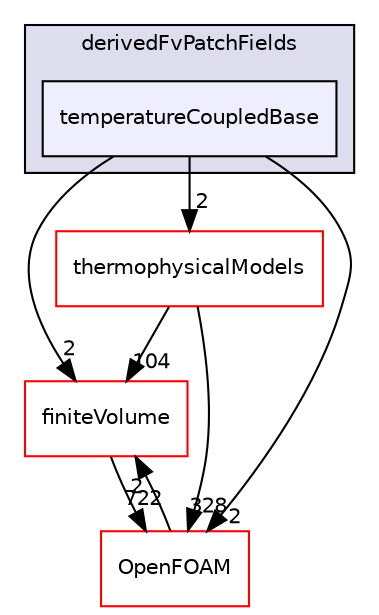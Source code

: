 digraph "src/TurbulenceModels/compressible/turbulentFluidThermoModels/derivedFvPatchFields/temperatureCoupledBase" {
  bgcolor=transparent;
  compound=true
  node [ fontsize="10", fontname="Helvetica"];
  edge [ labelfontsize="10", labelfontname="Helvetica"];
  subgraph clusterdir_d7c89f283599343304e45068c6742eff {
    graph [ bgcolor="#ddddee", pencolor="black", label="derivedFvPatchFields" fontname="Helvetica", fontsize="10", URL="dir_d7c89f283599343304e45068c6742eff.html"]
  dir_167e230efc27073194ca695e31623f20 [shape=box, label="temperatureCoupledBase", style="filled", fillcolor="#eeeeff", pencolor="black", URL="dir_167e230efc27073194ca695e31623f20.html"];
  }
  dir_9bd15774b555cf7259a6fa18f99fe99b [shape=box label="finiteVolume" color="red" URL="dir_9bd15774b555cf7259a6fa18f99fe99b.html"];
  dir_2778d089ec5c4f66810b11f753867003 [shape=box label="thermophysicalModels" color="red" URL="dir_2778d089ec5c4f66810b11f753867003.html"];
  dir_c5473ff19b20e6ec4dfe5c310b3778a8 [shape=box label="OpenFOAM" color="red" URL="dir_c5473ff19b20e6ec4dfe5c310b3778a8.html"];
  dir_9bd15774b555cf7259a6fa18f99fe99b->dir_c5473ff19b20e6ec4dfe5c310b3778a8 [headlabel="722", labeldistance=1.5 headhref="dir_000881_001873.html"];
  dir_2778d089ec5c4f66810b11f753867003->dir_9bd15774b555cf7259a6fa18f99fe99b [headlabel="104", labeldistance=1.5 headhref="dir_001214_000881.html"];
  dir_2778d089ec5c4f66810b11f753867003->dir_c5473ff19b20e6ec4dfe5c310b3778a8 [headlabel="328", labeldistance=1.5 headhref="dir_001214_001873.html"];
  dir_c5473ff19b20e6ec4dfe5c310b3778a8->dir_9bd15774b555cf7259a6fa18f99fe99b [headlabel="2", labeldistance=1.5 headhref="dir_001873_000881.html"];
  dir_167e230efc27073194ca695e31623f20->dir_9bd15774b555cf7259a6fa18f99fe99b [headlabel="2", labeldistance=1.5 headhref="dir_002985_000881.html"];
  dir_167e230efc27073194ca695e31623f20->dir_2778d089ec5c4f66810b11f753867003 [headlabel="2", labeldistance=1.5 headhref="dir_002985_001214.html"];
  dir_167e230efc27073194ca695e31623f20->dir_c5473ff19b20e6ec4dfe5c310b3778a8 [headlabel="2", labeldistance=1.5 headhref="dir_002985_001873.html"];
}
